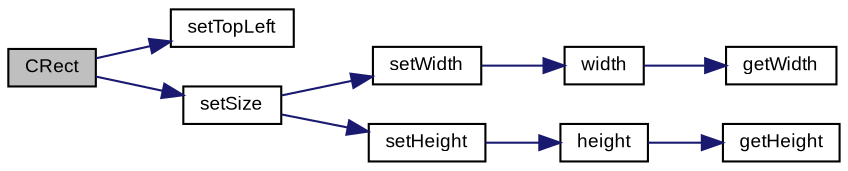 digraph "CRect"
{
  bgcolor="transparent";
  edge [fontname="Arial",fontsize="9",labelfontname="Arial",labelfontsize="9"];
  node [fontname="Arial",fontsize="9",shape=record];
  rankdir="LR";
  Node1 [label="CRect",height=0.2,width=0.4,color="black", fillcolor="grey75", style="filled" fontcolor="black"];
  Node1 -> Node2 [color="midnightblue",fontsize="9",style="solid",fontname="Arial"];
  Node2 [label="setTopLeft",height=0.2,width=0.4,color="black",URL="$struct_v_s_t_g_u_i_1_1_c_rect.html#ae68d2c0fe9ef285c2983de5beee2b25a"];
  Node1 -> Node3 [color="midnightblue",fontsize="9",style="solid",fontname="Arial"];
  Node3 [label="setSize",height=0.2,width=0.4,color="black",URL="$struct_v_s_t_g_u_i_1_1_c_rect.html#a913f07f0c2d6eba8f1bc5fc4d090c4a4"];
  Node3 -> Node4 [color="midnightblue",fontsize="9",style="solid",fontname="Arial"];
  Node4 [label="setWidth",height=0.2,width=0.4,color="black",URL="$struct_v_s_t_g_u_i_1_1_c_rect.html#a7e69f8e49a406917215c3260790d4698"];
  Node4 -> Node5 [color="midnightblue",fontsize="9",style="solid",fontname="Arial"];
  Node5 [label="width",height=0.2,width=0.4,color="black",URL="$struct_v_s_t_g_u_i_1_1_c_rect.html#aac17e64c594f7da1f088efeb1e53f114"];
  Node5 -> Node6 [color="midnightblue",fontsize="9",style="solid",fontname="Arial"];
  Node6 [label="getWidth",height=0.2,width=0.4,color="black",URL="$struct_v_s_t_g_u_i_1_1_c_rect.html#a8b4fe88292b8e95807a9b07a26cd1cb1"];
  Node3 -> Node7 [color="midnightblue",fontsize="9",style="solid",fontname="Arial"];
  Node7 [label="setHeight",height=0.2,width=0.4,color="black",URL="$struct_v_s_t_g_u_i_1_1_c_rect.html#a5067e7f1239cf80b5488792ecf3ac098"];
  Node7 -> Node8 [color="midnightblue",fontsize="9",style="solid",fontname="Arial"];
  Node8 [label="height",height=0.2,width=0.4,color="black",URL="$struct_v_s_t_g_u_i_1_1_c_rect.html#a5ca7ffa8316b6835e331dfd01534ed32"];
  Node8 -> Node9 [color="midnightblue",fontsize="9",style="solid",fontname="Arial"];
  Node9 [label="getHeight",height=0.2,width=0.4,color="black",URL="$struct_v_s_t_g_u_i_1_1_c_rect.html#a1f4be3a475a8fb7d8defa4621c01558d"];
}
